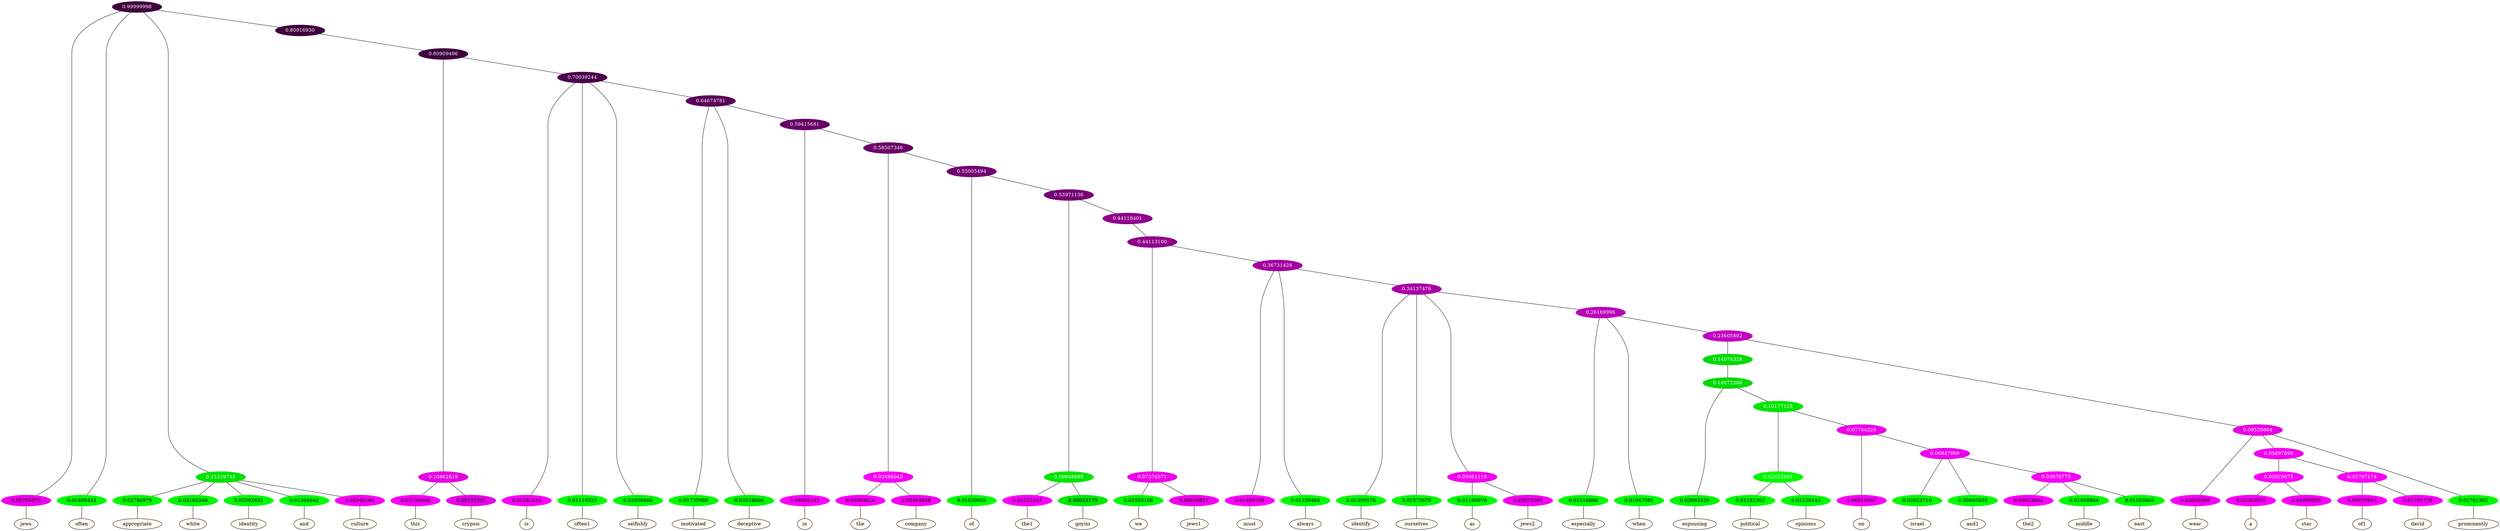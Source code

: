 graph {
	node [format=png height=0.15 nodesep=0.001 ordering=out overlap=prism overlap_scaling=0.01 ranksep=0.001 ratio=0.2 style=filled width=0.15]
	{
		rank=same
		a_w_1 [label=jews color=black fillcolor=floralwhite style="filled,solid"]
		a_w_2 [label=often color=black fillcolor=floralwhite style="filled,solid"]
		a_w_5 [label=appropriate color=black fillcolor=floralwhite style="filled,solid"]
		a_w_6 [label=white color=black fillcolor=floralwhite style="filled,solid"]
		a_w_7 [label=identity color=black fillcolor=floralwhite style="filled,solid"]
		a_w_8 [label=and color=black fillcolor=floralwhite style="filled,solid"]
		a_w_9 [label=culture color=black fillcolor=floralwhite style="filled,solid"]
		a_w_13 [label=this color=black fillcolor=floralwhite style="filled,solid"]
		a_w_14 [label=crypsis color=black fillcolor=floralwhite style="filled,solid"]
		a_w_15 [label=is color=black fillcolor=floralwhite style="filled,solid"]
		a_w_16 [label=often1 color=black fillcolor=floralwhite style="filled,solid"]
		a_w_17 [label=selfishly color=black fillcolor=floralwhite style="filled,solid"]
		a_w_19 [label=motivated color=black fillcolor=floralwhite style="filled,solid"]
		a_w_20 [label=deceptive color=black fillcolor=floralwhite style="filled,solid"]
		a_w_22 [label=in color=black fillcolor=floralwhite style="filled,solid"]
		a_w_26 [label=the color=black fillcolor=floralwhite style="filled,solid"]
		a_w_27 [label=company color=black fillcolor=floralwhite style="filled,solid"]
		a_w_28 [label=of color=black fillcolor=floralwhite style="filled,solid"]
		a_w_32 [label=the1 color=black fillcolor=floralwhite style="filled,solid"]
		a_w_33 [label=goyim color=black fillcolor=floralwhite style="filled,solid"]
		a_w_37 [label=we color=black fillcolor=floralwhite style="filled,solid"]
		a_w_38 [label=jews1 color=black fillcolor=floralwhite style="filled,solid"]
		a_w_39 [label=must color=black fillcolor=floralwhite style="filled,solid"]
		a_w_40 [label=always color=black fillcolor=floralwhite style="filled,solid"]
		a_w_42 [label=identify color=black fillcolor=floralwhite style="filled,solid"]
		a_w_43 [label=ourselves color=black fillcolor=floralwhite style="filled,solid"]
		a_w_46 [label=as color=black fillcolor=floralwhite style="filled,solid"]
		a_w_47 [label=jews2 color=black fillcolor=floralwhite style="filled,solid"]
		a_w_48 [label=especially color=black fillcolor=floralwhite style="filled,solid"]
		a_w_49 [label=when color=black fillcolor=floralwhite style="filled,solid"]
		a_w_57 [label=espousing color=black fillcolor=floralwhite style="filled,solid"]
		a_w_67 [label=political color=black fillcolor=floralwhite style="filled,solid"]
		a_w_68 [label=opinions color=black fillcolor=floralwhite style="filled,solid"]
		a_w_69 [label=on color=black fillcolor=floralwhite style="filled,solid"]
		a_w_71 [label=israel color=black fillcolor=floralwhite style="filled,solid"]
		a_w_72 [label=and1 color=black fillcolor=floralwhite style="filled,solid"]
		a_w_74 [label=the2 color=black fillcolor=floralwhite style="filled,solid"]
		a_w_75 [label=middle color=black fillcolor=floralwhite style="filled,solid"]
		a_w_76 [label=east color=black fillcolor=floralwhite style="filled,solid"]
		a_w_54 [label=wear color=black fillcolor=floralwhite style="filled,solid"]
		a_w_63 [label=a color=black fillcolor=floralwhite style="filled,solid"]
		a_w_64 [label=star color=black fillcolor=floralwhite style="filled,solid"]
		a_w_65 [label=of1 color=black fillcolor=floralwhite style="filled,solid"]
		a_w_66 [label=david color=black fillcolor=floralwhite style="filled,solid"]
		a_w_56 [label=prominently color=black fillcolor=floralwhite style="filled,solid"]
	}
	a_n_1 -- a_w_1
	a_n_2 -- a_w_2
	a_n_5 -- a_w_5
	a_n_6 -- a_w_6
	a_n_7 -- a_w_7
	a_n_8 -- a_w_8
	a_n_9 -- a_w_9
	a_n_13 -- a_w_13
	a_n_14 -- a_w_14
	a_n_15 -- a_w_15
	a_n_16 -- a_w_16
	a_n_17 -- a_w_17
	a_n_19 -- a_w_19
	a_n_20 -- a_w_20
	a_n_22 -- a_w_22
	a_n_26 -- a_w_26
	a_n_27 -- a_w_27
	a_n_28 -- a_w_28
	a_n_32 -- a_w_32
	a_n_33 -- a_w_33
	a_n_37 -- a_w_37
	a_n_38 -- a_w_38
	a_n_39 -- a_w_39
	a_n_40 -- a_w_40
	a_n_42 -- a_w_42
	a_n_43 -- a_w_43
	a_n_46 -- a_w_46
	a_n_47 -- a_w_47
	a_n_48 -- a_w_48
	a_n_49 -- a_w_49
	a_n_57 -- a_w_57
	a_n_67 -- a_w_67
	a_n_68 -- a_w_68
	a_n_69 -- a_w_69
	a_n_71 -- a_w_71
	a_n_72 -- a_w_72
	a_n_74 -- a_w_74
	a_n_75 -- a_w_75
	a_n_76 -- a_w_76
	a_n_54 -- a_w_54
	a_n_63 -- a_w_63
	a_n_64 -- a_w_64
	a_n_65 -- a_w_65
	a_n_66 -- a_w_66
	a_n_56 -- a_w_56
	{
		rank=same
		a_n_1 [label=0.05784079 color="0.835 1.000 0.942" fontcolor=black]
		a_n_2 [label=0.01869432 color="0.334 1.000 0.981" fontcolor=black]
		a_n_5 [label=0.02784979 color="0.334 1.000 0.972" fontcolor=black]
		a_n_6 [label=0.03183346 color="0.334 1.000 0.968" fontcolor=black]
		a_n_7 [label=0.02092631 color="0.334 1.000 0.979" fontcolor=black]
		a_n_8 [label=0.01304942 color="0.334 1.000 0.987" fontcolor=black]
		a_n_9 [label=0.02048166 color="0.835 1.000 0.980" fontcolor=black]
		a_n_13 [label=0.01720049 color="0.835 1.000 0.983" fontcolor=black]
		a_n_14 [label=0.09131331 color="0.835 1.000 0.909" fontcolor=black]
		a_n_15 [label=0.01281026 color="0.835 1.000 0.987" fontcolor=black]
		a_n_16 [label=0.01119323 color="0.334 1.000 0.989" fontcolor=black]
		a_n_17 [label=0.02959460 color="0.334 1.000 0.970" fontcolor=black]
		a_n_19 [label=0.01735988 color="0.334 1.000 0.983" fontcolor=black]
		a_n_20 [label=0.03518006 color="0.334 1.000 0.965" fontcolor=black]
		a_n_22 [label=0.00902142 color="0.835 1.000 0.991" fontcolor=black]
		a_n_26 [label=0.00993016 color="0.835 1.000 0.990" fontcolor=black]
		a_n_27 [label=0.02493848 color="0.835 1.000 0.975" fontcolor=black]
		a_n_28 [label=0.01030650 color="0.334 1.000 0.990" fontcolor=black]
		a_n_32 [label=0.01223147 color="0.835 1.000 0.988" fontcolor=black]
		a_n_33 [label=0.08623179 color="0.334 1.000 0.914" fontcolor=black]
		a_n_37 [label=0.02553108 color="0.334 1.000 0.974" fontcolor=black]
		a_n_38 [label=0.04816827 color="0.835 1.000 0.952" fontcolor=black]
		a_n_39 [label=0.01480765 color="0.835 1.000 0.985" fontcolor=black]
		a_n_40 [label=0.01109468 color="0.334 1.000 0.989" fontcolor=black]
		a_n_42 [label=0.01309578 color="0.334 1.000 0.987" fontcolor=black]
		a_n_43 [label=0.01572679 color="0.334 1.000 0.984" fontcolor=black]
		a_n_46 [label=0.01190076 color="0.334 1.000 0.988" fontcolor=black]
		a_n_47 [label=0.03873200 color="0.835 1.000 0.961" fontcolor=black]
		a_n_48 [label=0.01516896 color="0.334 1.000 0.985" fontcolor=black]
		a_n_49 [label=0.01047081 color="0.334 1.000 0.990" fontcolor=black]
		a_n_57 [label=0.03893320 color="0.334 1.000 0.961" fontcolor=black]
		a_n_67 [label=0.01181362 color="0.334 1.000 0.988" fontcolor=black]
		a_n_68 [label=0.01229143 color="0.334 1.000 0.988" fontcolor=black]
		a_n_69 [label=0.00915947 color="0.835 1.000 0.991" fontcolor=black]
		a_n_71 [label=0.02023716 color="0.334 1.000 0.980" fontcolor=black]
		a_n_72 [label=0.00945655 color="0.334 1.000 0.991" fontcolor=black]
		a_n_74 [label=0.00823964 color="0.835 1.000 0.992" fontcolor=black]
		a_n_75 [label=0.01499664 color="0.334 1.000 0.985" fontcolor=black]
		a_n_76 [label=0.01550465 color="0.334 1.000 0.984" fontcolor=black]
		a_n_54 [label=0.02062556 color="0.835 1.000 0.979" fontcolor=black]
		a_n_63 [label=0.01063029 color="0.835 1.000 0.989" fontcolor=black]
		a_n_64 [label=0.01859935 color="0.835 1.000 0.981" fontcolor=black]
		a_n_65 [label=0.00970916 color="0.835 1.000 0.990" fontcolor=black]
		a_n_66 [label=0.01791776 color="0.835 1.000 0.982" fontcolor=black]
		a_n_56 [label=0.01761302 color="0.334 1.000 0.982" fontcolor=black]
	}
	a_n_0 [label=0.99999998 color="0.835 1.000 0.250" fontcolor=grey99]
	a_n_0 -- a_n_1
	a_n_0 -- a_n_2
	a_n_3 [label=0.11419745 color="0.334 1.000 0.886" fontcolor=grey99]
	a_n_0 -- a_n_3
	a_n_4 [label=0.80916930 color="0.835 1.000 0.250" fontcolor=grey99]
	a_n_0 -- a_n_4
	a_n_3 -- a_n_5
	a_n_3 -- a_n_6
	a_n_3 -- a_n_7
	a_n_3 -- a_n_8
	a_n_3 -- a_n_9
	a_n_10 [label=0.80909496 color="0.835 1.000 0.250" fontcolor=grey99]
	a_n_4 -- a_n_10
	a_n_11 [label=0.10862819 color="0.835 1.000 0.891" fontcolor=grey99]
	a_n_10 -- a_n_11
	a_n_12 [label=0.70039244 color="0.835 1.000 0.300" fontcolor=grey99]
	a_n_10 -- a_n_12
	a_n_11 -- a_n_13
	a_n_11 -- a_n_14
	a_n_12 -- a_n_15
	a_n_12 -- a_n_16
	a_n_12 -- a_n_17
	a_n_18 [label=0.64674781 color="0.835 1.000 0.353" fontcolor=grey99]
	a_n_12 -- a_n_18
	a_n_18 -- a_n_19
	a_n_18 -- a_n_20
	a_n_21 [label=0.59415681 color="0.835 1.000 0.406" fontcolor=grey99]
	a_n_18 -- a_n_21
	a_n_21 -- a_n_22
	a_n_23 [label=0.58507346 color="0.835 1.000 0.415" fontcolor=grey99]
	a_n_21 -- a_n_23
	a_n_24 [label=0.03496043 color="0.835 1.000 0.965" fontcolor=grey99]
	a_n_23 -- a_n_24
	a_n_25 [label=0.55005494 color="0.835 1.000 0.450" fontcolor=grey99]
	a_n_23 -- a_n_25
	a_n_24 -- a_n_26
	a_n_24 -- a_n_27
	a_n_25 -- a_n_28
	a_n_29 [label=0.53971136 color="0.835 1.000 0.460" fontcolor=grey99]
	a_n_25 -- a_n_29
	a_n_30 [label=0.09848688 color="0.334 1.000 0.902" fontcolor=grey99]
	a_n_29 -- a_n_30
	a_n_31 [label=0.44118401 color="0.835 1.000 0.559" fontcolor=grey99]
	a_n_29 -- a_n_31
	a_n_30 -- a_n_32
	a_n_30 -- a_n_33
	a_n_34 [label=0.44113100 color="0.835 1.000 0.559" fontcolor=grey99]
	a_n_31 -- a_n_34
	a_n_35 [label=0.07376371 color="0.835 1.000 0.926" fontcolor=grey99]
	a_n_34 -- a_n_35
	a_n_36 [label=0.36731428 color="0.835 1.000 0.633" fontcolor=grey99]
	a_n_34 -- a_n_36
	a_n_35 -- a_n_37
	a_n_35 -- a_n_38
	a_n_36 -- a_n_39
	a_n_36 -- a_n_40
	a_n_41 [label=0.34137476 color="0.835 1.000 0.659" fontcolor=grey99]
	a_n_36 -- a_n_41
	a_n_41 -- a_n_42
	a_n_41 -- a_n_43
	a_n_44 [label=0.05081110 color="0.835 1.000 0.949" fontcolor=grey99]
	a_n_41 -- a_n_44
	a_n_45 [label=0.26169996 color="0.835 1.000 0.738" fontcolor=grey99]
	a_n_41 -- a_n_45
	a_n_44 -- a_n_46
	a_n_44 -- a_n_47
	a_n_45 -- a_n_48
	a_n_45 -- a_n_49
	a_n_50 [label=0.23605892 color="0.835 1.000 0.764" fontcolor=grey99]
	a_n_45 -- a_n_50
	a_n_51 [label=0.14074328 color="0.334 1.000 0.859" fontcolor=grey99]
	a_n_50 -- a_n_51
	a_n_52 [label=0.09528864 color="0.835 1.000 0.905" fontcolor=grey99]
	a_n_50 -- a_n_52
	a_n_53 [label=0.14072386 color="0.334 1.000 0.859" fontcolor=grey99]
	a_n_51 -- a_n_53
	a_n_52 -- a_n_54
	a_n_55 [label=0.05697890 color="0.835 1.000 0.943" fontcolor=grey99]
	a_n_52 -- a_n_55
	a_n_52 -- a_n_56
	a_n_53 -- a_n_57
	a_n_58 [label=0.10177125 color="0.334 1.000 0.898" fontcolor=grey99]
	a_n_53 -- a_n_58
	a_n_59 [label=0.02925675 color="0.835 1.000 0.971" fontcolor=grey99]
	a_n_55 -- a_n_59
	a_n_60 [label=0.02767174 color="0.835 1.000 0.972" fontcolor=grey99]
	a_n_55 -- a_n_60
	a_n_61 [label=0.02412861 color="0.334 1.000 0.976" fontcolor=grey99]
	a_n_58 -- a_n_61
	a_n_62 [label=0.07764229 color="0.835 1.000 0.922" fontcolor=grey99]
	a_n_58 -- a_n_62
	a_n_59 -- a_n_63
	a_n_59 -- a_n_64
	a_n_60 -- a_n_65
	a_n_60 -- a_n_66
	a_n_61 -- a_n_67
	a_n_61 -- a_n_68
	a_n_62 -- a_n_69
	a_n_70 [label=0.06847066 color="0.835 1.000 0.932" fontcolor=grey99]
	a_n_62 -- a_n_70
	a_n_70 -- a_n_71
	a_n_70 -- a_n_72
	a_n_73 [label=0.03876775 color="0.835 1.000 0.961" fontcolor=grey99]
	a_n_70 -- a_n_73
	a_n_73 -- a_n_74
	a_n_73 -- a_n_75
	a_n_73 -- a_n_76
}
